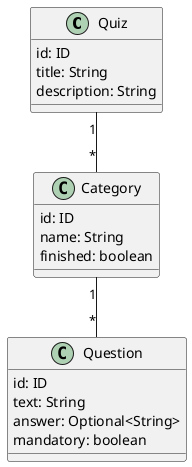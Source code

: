 @startuml
class Quiz{
    id: ID
    title: String
    description: String
}
class Category{
    id: ID
    name: String
    finished: boolean
}
class Question{
    id: ID
    text: String
    answer: Optional<String>
    mandatory: boolean
}

Quiz "1" -- "*" Category
Category "1" -- "*" Question
@enduml
